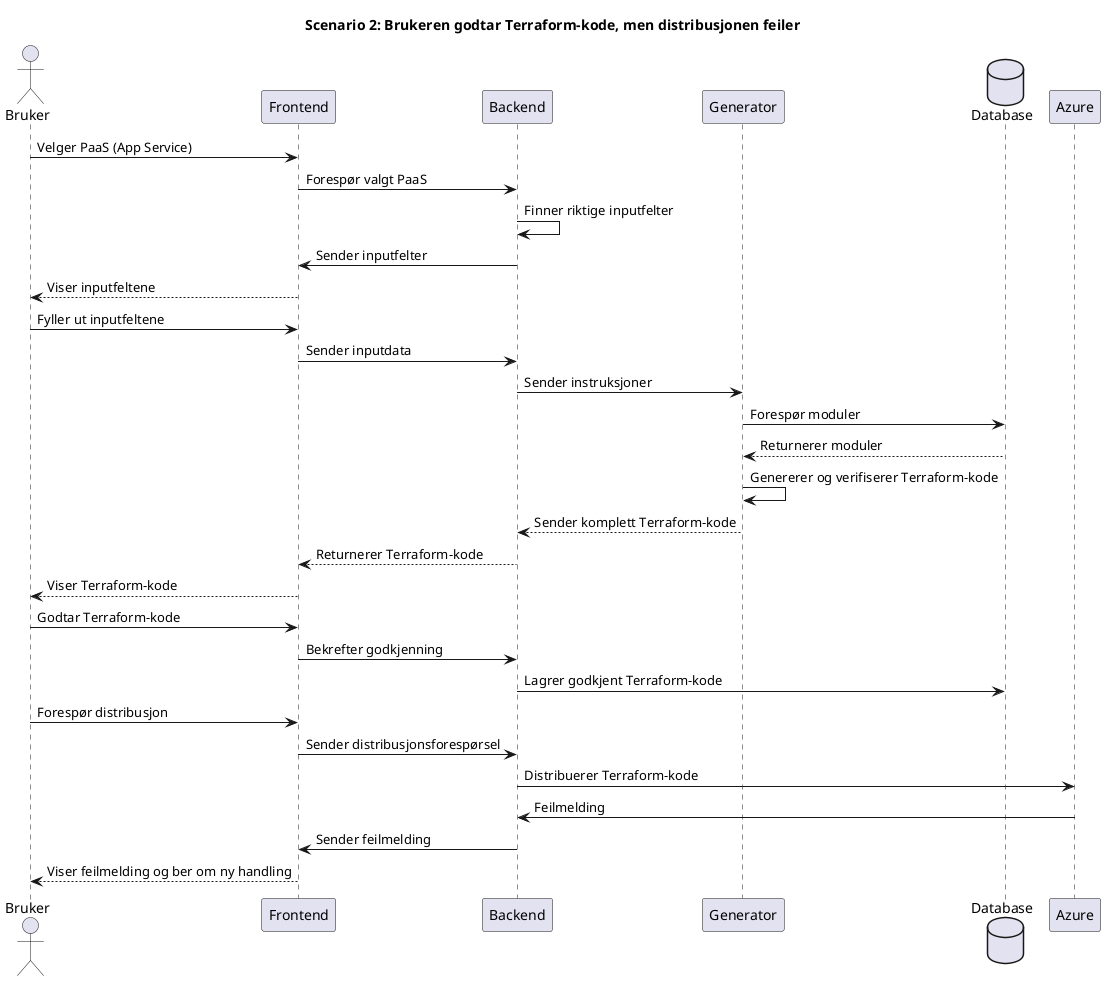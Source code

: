 @startuml
title Scenario 2: Brukeren godtar Terraform-kode, men distribusjonen feiler

actor Bruker as Bruker
participant Frontend as Frontend
participant Backend as Backend
participant Generator as Generator
database Database as Database
participant Azure as Azure

Bruker        ->      Frontend        :   Velger PaaS (App Service)
Frontend      ->      Backend         :   Forespør valgt PaaS
Backend       ->      Backend         :   Finner riktige inputfelter
Backend       ->      Frontend        :   Sender inputfelter
Frontend      -->     Bruker          :   Viser inputfeltene
Bruker        ->      Frontend        :   Fyller ut inputfeltene
Frontend      ->      Backend         :   Sender inputdata
Backend       ->      Generator       :   Sender instruksjoner

Generator     ->      Database        :   Forespør moduler
Database      -->     Generator       :   Returnerer moduler
Generator     ->      Generator       :   Genererer og verifiserer Terraform-kode
Generator     -->     Backend         :   Sender komplett Terraform-kode

Backend       -->     Frontend        :   Returnerer Terraform-kode
Frontend      -->     Bruker          :   Viser Terraform-kode
Bruker        ->      Frontend        :   Godtar Terraform-kode

Frontend      ->      Backend         :   Bekrefter godkjenning
Backend       ->      Database        :   Lagrer godkjent Terraform-kode
Bruker        ->      Frontend        :   Forespør distribusjon
Frontend      ->      Backend         :   Sender distribusjonsforespørsel
Backend       ->      Azure           :   Distribuerer Terraform-kode

Azure         ->      Backend         :   Feilmelding
Backend       ->      Frontend        :   Sender feilmelding
Frontend      -->     Bruker          :   Viser feilmelding og ber om ny handling

@enduml
